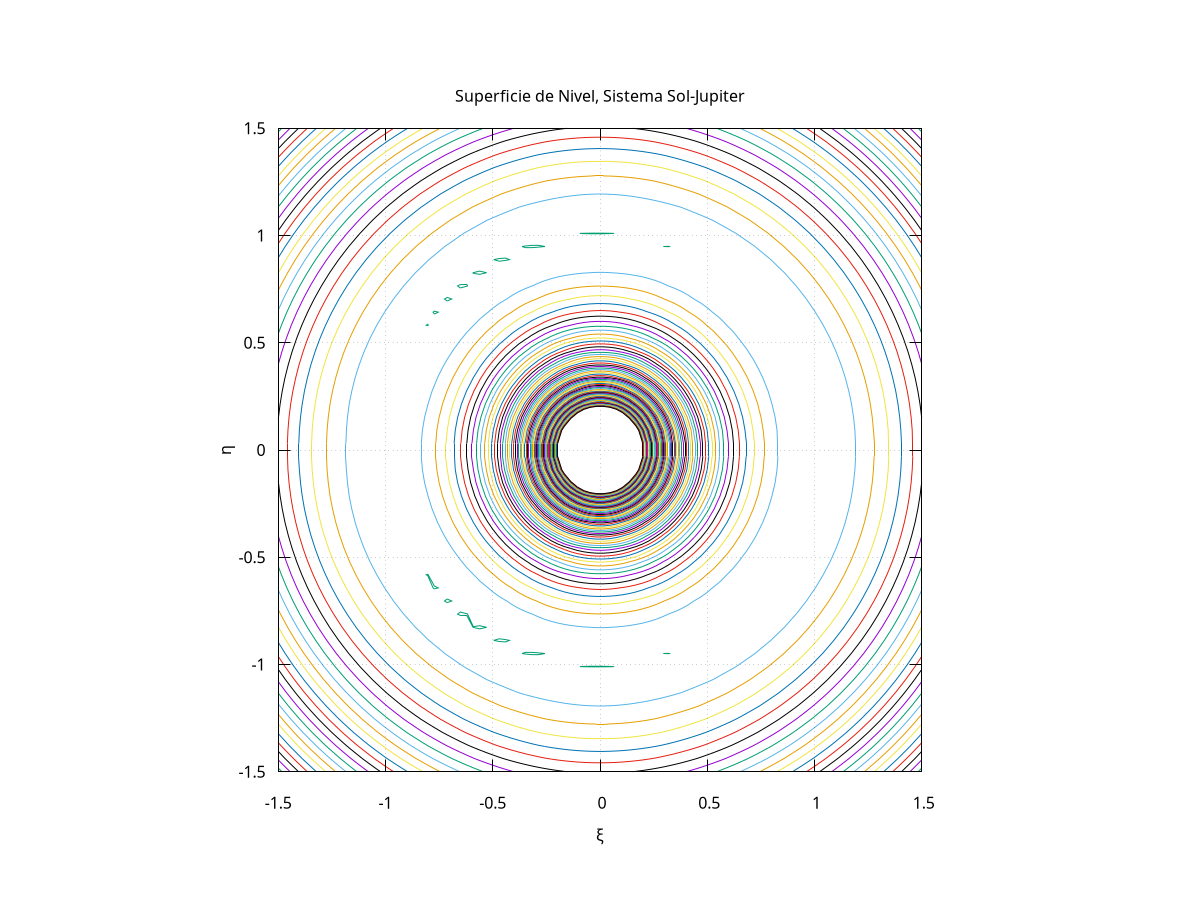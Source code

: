 #    2021-04-07
#    contourSolJupiter.gp
#    Diego Sarceño (dsarceno68@gmail.com)

#    Programa superficies de nivel, sistema tierra luna

#    Codificación del texto: UTF8
#    Compiladores probados: GNUPLOT (Ubuntu 20.04 Linux) 5.2
#    Instrucciones de compilación: no requere nada mas
#    gnuplot contourSolJupiter.gp

#    Copyright (C) 2021
#    D. R. Sarceño Ramírez
#    dsarceno68@gmail.com
#
#    This program is free software: you can redistribute it and/or
#    modify it under the terms of the GNU General Public License as
#    published by the Free Software Foundation, either version 3 of
#    the License, or (at your option) any later version.
#
#    This program is distributed in the hope that it will be useful,
#    but WITHOUT ANY WARRANTY; without even the implied warranty of
#    MERCHANTABILITY or FITNESS FOR A PARTICULAR PURPOSE.  See the GNU
#    General Public License for more details.
#
#    You should have received a copy of the GNU General Public License
#    along with this program.  If not, see
#    <http://www.gnu.org/licenses/>.

# PROGRAM
# terminal
set terminal pdf
set output 'contourSolJupiter.pdf'

# divisiones en la superficies para una mejor visión
set isosamples 50

# labels
set title 'Superficie de Nivel, Sistema Sol-Jupiter'
set xlabel 'ξ'
set ylabel 'η'

# superficies de nivel
set size ratio -1
set grid
set view map
#set key outside
set nokey
unset surface
set contour base
set cntrparam levels incremental -5,0.05,0



## plot
# ranges
set xrange [-1.5:1.5]
set yrange [-1.5:1.5]

# constantes
G = 6.6738E-11
Mj = 1.898E27
Ms = 1.989E30
a = 7.5E11
xi1 = Mj/(Mj + Ms)
xi2 = xi1 - 1
K = (Mj + Ms)*G/a

splot ( xi2/sqrt((x - xi1)**2 + y**2) - xi1/sqrt((x - xi2)**2 + y**2) - 0.5*(x**2 + y**2) ) t 'V'


# END PROGRAM
